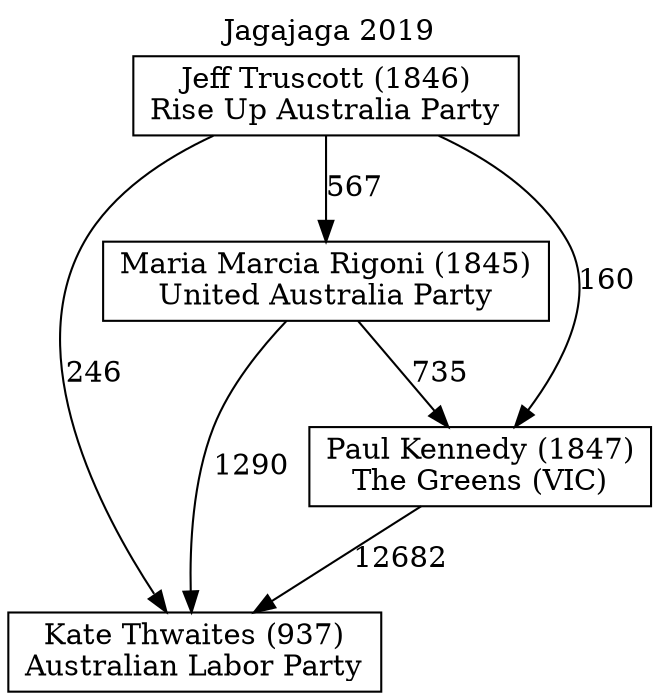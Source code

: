// House preference flow
digraph "Kate Thwaites (937)_Jagajaga_2019" {
	graph [label="Jagajaga 2019" labelloc=t mclimit=10]
	node [shape=box]
	"Jeff Truscott (1846)" [label="Jeff Truscott (1846)
Rise Up Australia Party"]
	"Kate Thwaites (937)" [label="Kate Thwaites (937)
Australian Labor Party"]
	"Maria Marcia Rigoni (1845)" [label="Maria Marcia Rigoni (1845)
United Australia Party"]
	"Paul Kennedy (1847)" [label="Paul Kennedy (1847)
The Greens (VIC)"]
	"Jeff Truscott (1846)" -> "Kate Thwaites (937)" [label=246]
	"Jeff Truscott (1846)" -> "Maria Marcia Rigoni (1845)" [label=567]
	"Jeff Truscott (1846)" -> "Paul Kennedy (1847)" [label=160]
	"Maria Marcia Rigoni (1845)" -> "Kate Thwaites (937)" [label=1290]
	"Maria Marcia Rigoni (1845)" -> "Paul Kennedy (1847)" [label=735]
	"Paul Kennedy (1847)" -> "Kate Thwaites (937)" [label=12682]
}
